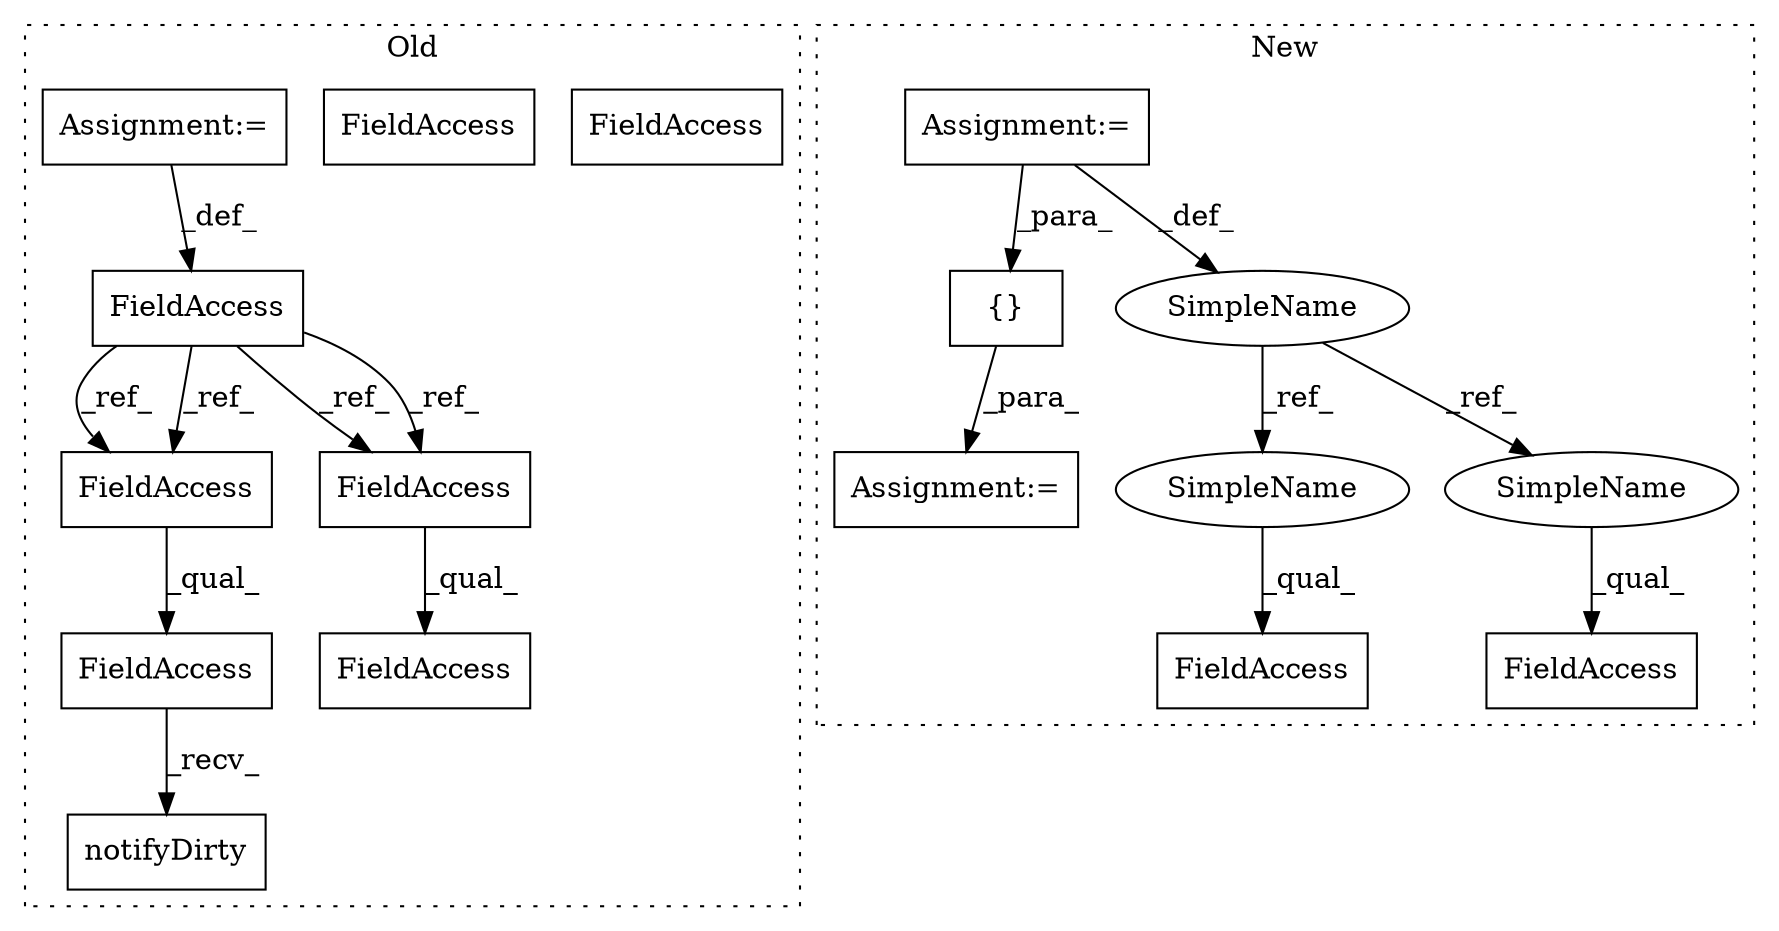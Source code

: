 digraph G {
subgraph cluster0 {
1 [label="notifyDirty" a="32" s="856,885" l="12,1" shape="box"];
3 [label="FieldAccess" a="22" s="831" l="24" shape="box"];
4 [label="FieldAccess" a="22" s="616" l="17" shape="box"];
5 [label="FieldAccess" a="22" s="1105" l="17" shape="box"];
6 [label="FieldAccess" a="22" s="1105" l="29" shape="box"];
7 [label="FieldAccess" a="22" s="831" l="17" shape="box"];
12 [label="Assignment:=" a="7" s="633" l="1" shape="box"];
14 [label="FieldAccess" a="22" s="831" l="17" shape="box"];
15 [label="FieldAccess" a="22" s="1105" l="17" shape="box"];
label = "Old";
style="dotted";
}
subgraph cluster1 {
2 [label="{}" a="4" s="1300,1527" l="1,1" shape="box"];
8 [label="Assignment:=" a="7" s="1263" l="8" shape="box"];
9 [label="FieldAccess" a="22" s="1463" l="14" shape="box"];
10 [label="FieldAccess" a="22" s="1396" l="15" shape="box"];
11 [label="SimpleName" a="42" s="1263" l="8" shape="ellipse"];
13 [label="Assignment:=" a="7" s="1282" l="1" shape="box"];
16 [label="SimpleName" a="42" s="1463" l="8" shape="ellipse"];
17 [label="SimpleName" a="42" s="1396" l="8" shape="ellipse"];
label = "New";
style="dotted";
}
2 -> 13 [label="_para_"];
3 -> 1 [label="_recv_"];
4 -> 15 [label="_ref_"];
4 -> 15 [label="_ref_"];
4 -> 14 [label="_ref_"];
4 -> 14 [label="_ref_"];
8 -> 2 [label="_para_"];
8 -> 11 [label="_def_"];
11 -> 16 [label="_ref_"];
11 -> 17 [label="_ref_"];
12 -> 4 [label="_def_"];
14 -> 3 [label="_qual_"];
15 -> 6 [label="_qual_"];
16 -> 9 [label="_qual_"];
17 -> 10 [label="_qual_"];
}